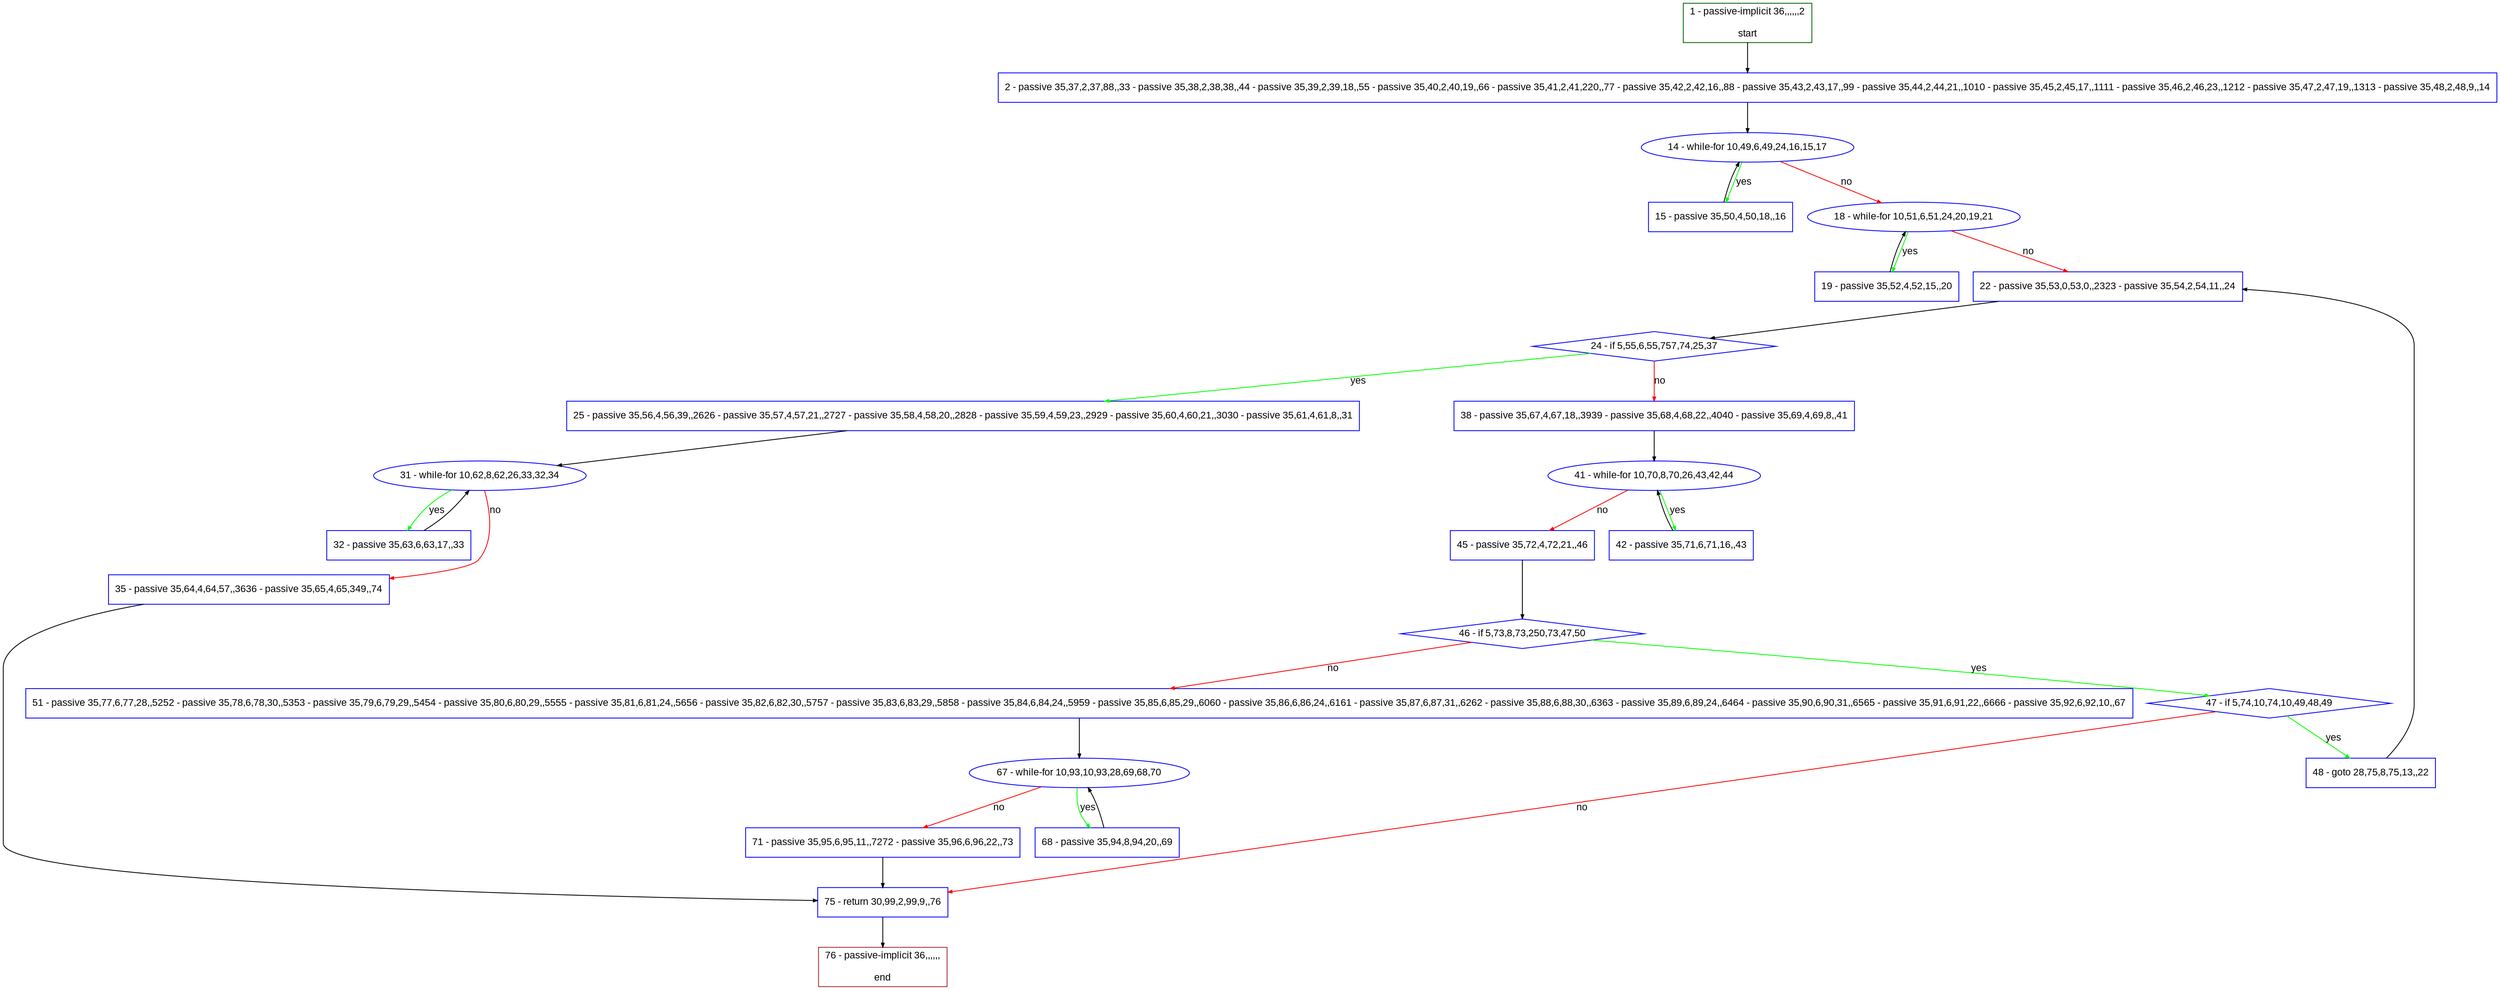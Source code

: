 digraph "" {
  graph [pack="true", label="", fontsize="12", packmode="clust", fontname="Arial", fillcolor="#FFFFCC", bgcolor="white", style="rounded,filled", compound="true"];
  node [node_initialized="no", label="", color="grey", fontsize="12", fillcolor="white", fontname="Arial", style="filled", shape="rectangle", compound="true", fixedsize="false"];
  edge [fontcolor="black", arrowhead="normal", arrowtail="none", arrowsize="0.5", ltail="", label="", color="black", fontsize="12", lhead="", fontname="Arial", dir="forward", compound="true"];
  __N1 [label="2 - passive 35,37,2,37,88,,33 - passive 35,38,2,38,38,,44 - passive 35,39,2,39,18,,55 - passive 35,40,2,40,19,,66 - passive 35,41,2,41,220,,77 - passive 35,42,2,42,16,,88 - passive 35,43,2,43,17,,99 - passive 35,44,2,44,21,,1010 - passive 35,45,2,45,17,,1111 - passive 35,46,2,46,23,,1212 - passive 35,47,2,47,19,,1313 - passive 35,48,2,48,9,,14", color="#0000ff", fillcolor="#ffffff", style="filled", shape="box"];
  __N2 [label="1 - passive-implicit 36,,,,,,2\n\nstart", color="#006400", fillcolor="#ffffff", style="filled", shape="box"];
  __N3 [label="14 - while-for 10,49,6,49,24,16,15,17", color="#0000ff", fillcolor="#ffffff", style="filled", shape="oval"];
  __N4 [label="15 - passive 35,50,4,50,18,,16", color="#0000ff", fillcolor="#ffffff", style="filled", shape="box"];
  __N5 [label="18 - while-for 10,51,6,51,24,20,19,21", color="#0000ff", fillcolor="#ffffff", style="filled", shape="oval"];
  __N6 [label="19 - passive 35,52,4,52,15,,20", color="#0000ff", fillcolor="#ffffff", style="filled", shape="box"];
  __N7 [label="22 - passive 35,53,0,53,0,,2323 - passive 35,54,2,54,11,,24", color="#0000ff", fillcolor="#ffffff", style="filled", shape="box"];
  __N8 [label="24 - if 5,55,6,55,757,74,25,37", color="#0000ff", fillcolor="#ffffff", style="filled", shape="diamond"];
  __N9 [label="25 - passive 35,56,4,56,39,,2626 - passive 35,57,4,57,21,,2727 - passive 35,58,4,58,20,,2828 - passive 35,59,4,59,23,,2929 - passive 35,60,4,60,21,,3030 - passive 35,61,4,61,8,,31", color="#0000ff", fillcolor="#ffffff", style="filled", shape="box"];
  __N10 [label="38 - passive 35,67,4,67,18,,3939 - passive 35,68,4,68,22,,4040 - passive 35,69,4,69,8,,41", color="#0000ff", fillcolor="#ffffff", style="filled", shape="box"];
  __N11 [label="31 - while-for 10,62,8,62,26,33,32,34", color="#0000ff", fillcolor="#ffffff", style="filled", shape="oval"];
  __N12 [label="32 - passive 35,63,6,63,17,,33", color="#0000ff", fillcolor="#ffffff", style="filled", shape="box"];
  __N13 [label="35 - passive 35,64,4,64,57,,3636 - passive 35,65,4,65,349,,74", color="#0000ff", fillcolor="#ffffff", style="filled", shape="box"];
  __N14 [label="75 - return 30,99,2,99,9,,76", color="#0000ff", fillcolor="#ffffff", style="filled", shape="box"];
  __N15 [label="41 - while-for 10,70,8,70,26,43,42,44", color="#0000ff", fillcolor="#ffffff", style="filled", shape="oval"];
  __N16 [label="42 - passive 35,71,6,71,16,,43", color="#0000ff", fillcolor="#ffffff", style="filled", shape="box"];
  __N17 [label="45 - passive 35,72,4,72,21,,46", color="#0000ff", fillcolor="#ffffff", style="filled", shape="box"];
  __N18 [label="46 - if 5,73,8,73,250,73,47,50", color="#0000ff", fillcolor="#ffffff", style="filled", shape="diamond"];
  __N19 [label="47 - if 5,74,10,74,10,49,48,49", color="#0000ff", fillcolor="#ffffff", style="filled", shape="diamond"];
  __N20 [label="51 - passive 35,77,6,77,28,,5252 - passive 35,78,6,78,30,,5353 - passive 35,79,6,79,29,,5454 - passive 35,80,6,80,29,,5555 - passive 35,81,6,81,24,,5656 - passive 35,82,6,82,30,,5757 - passive 35,83,6,83,29,,5858 - passive 35,84,6,84,24,,5959 - passive 35,85,6,85,29,,6060 - passive 35,86,6,86,24,,6161 - passive 35,87,6,87,31,,6262 - passive 35,88,6,88,30,,6363 - passive 35,89,6,89,24,,6464 - passive 35,90,6,90,31,,6565 - passive 35,91,6,91,22,,6666 - passive 35,92,6,92,10,,67", color="#0000ff", fillcolor="#ffffff", style="filled", shape="box"];
  __N21 [label="48 - goto 28,75,8,75,13,,22", color="#0000ff", fillcolor="#ffffff", style="filled", shape="box"];
  __N22 [label="67 - while-for 10,93,10,93,28,69,68,70", color="#0000ff", fillcolor="#ffffff", style="filled", shape="oval"];
  __N23 [label="68 - passive 35,94,8,94,20,,69", color="#0000ff", fillcolor="#ffffff", style="filled", shape="box"];
  __N24 [label="71 - passive 35,95,6,95,11,,7272 - passive 35,96,6,96,22,,73", color="#0000ff", fillcolor="#ffffff", style="filled", shape="box"];
  __N25 [label="76 - passive-implicit 36,,,,,,\n\nend", color="#a52a2a", fillcolor="#ffffff", style="filled", shape="box"];
  __N2 -> __N1 [arrowhead="normal", arrowtail="none", color="#000000", label="", dir="forward"];
  __N1 -> __N3 [arrowhead="normal", arrowtail="none", color="#000000", label="", dir="forward"];
  __N3 -> __N4 [arrowhead="normal", arrowtail="none", color="#00ff00", label="yes", dir="forward"];
  __N4 -> __N3 [arrowhead="normal", arrowtail="none", color="#000000", label="", dir="forward"];
  __N3 -> __N5 [arrowhead="normal", arrowtail="none", color="#ff0000", label="no", dir="forward"];
  __N5 -> __N6 [arrowhead="normal", arrowtail="none", color="#00ff00", label="yes", dir="forward"];
  __N6 -> __N5 [arrowhead="normal", arrowtail="none", color="#000000", label="", dir="forward"];
  __N5 -> __N7 [arrowhead="normal", arrowtail="none", color="#ff0000", label="no", dir="forward"];
  __N7 -> __N8 [arrowhead="normal", arrowtail="none", color="#000000", label="", dir="forward"];
  __N8 -> __N9 [arrowhead="normal", arrowtail="none", color="#00ff00", label="yes", dir="forward"];
  __N8 -> __N10 [arrowhead="normal", arrowtail="none", color="#ff0000", label="no", dir="forward"];
  __N9 -> __N11 [arrowhead="normal", arrowtail="none", color="#000000", label="", dir="forward"];
  __N11 -> __N12 [arrowhead="normal", arrowtail="none", color="#00ff00", label="yes", dir="forward"];
  __N12 -> __N11 [arrowhead="normal", arrowtail="none", color="#000000", label="", dir="forward"];
  __N11 -> __N13 [arrowhead="normal", arrowtail="none", color="#ff0000", label="no", dir="forward"];
  __N13 -> __N14 [arrowhead="normal", arrowtail="none", color="#000000", label="", dir="forward"];
  __N10 -> __N15 [arrowhead="normal", arrowtail="none", color="#000000", label="", dir="forward"];
  __N15 -> __N16 [arrowhead="normal", arrowtail="none", color="#00ff00", label="yes", dir="forward"];
  __N16 -> __N15 [arrowhead="normal", arrowtail="none", color="#000000", label="", dir="forward"];
  __N15 -> __N17 [arrowhead="normal", arrowtail="none", color="#ff0000", label="no", dir="forward"];
  __N17 -> __N18 [arrowhead="normal", arrowtail="none", color="#000000", label="", dir="forward"];
  __N18 -> __N19 [arrowhead="normal", arrowtail="none", color="#00ff00", label="yes", dir="forward"];
  __N18 -> __N20 [arrowhead="normal", arrowtail="none", color="#ff0000", label="no", dir="forward"];
  __N19 -> __N21 [arrowhead="normal", arrowtail="none", color="#00ff00", label="yes", dir="forward"];
  __N19 -> __N14 [arrowhead="normal", arrowtail="none", color="#ff0000", label="no", dir="forward"];
  __N21 -> __N7 [arrowhead="normal", arrowtail="none", color="#000000", label="", dir="forward"];
  __N20 -> __N22 [arrowhead="normal", arrowtail="none", color="#000000", label="", dir="forward"];
  __N22 -> __N23 [arrowhead="normal", arrowtail="none", color="#00ff00", label="yes", dir="forward"];
  __N23 -> __N22 [arrowhead="normal", arrowtail="none", color="#000000", label="", dir="forward"];
  __N22 -> __N24 [arrowhead="normal", arrowtail="none", color="#ff0000", label="no", dir="forward"];
  __N24 -> __N14 [arrowhead="normal", arrowtail="none", color="#000000", label="", dir="forward"];
  __N14 -> __N25 [arrowhead="normal", arrowtail="none", color="#000000", label="", dir="forward"];
}
